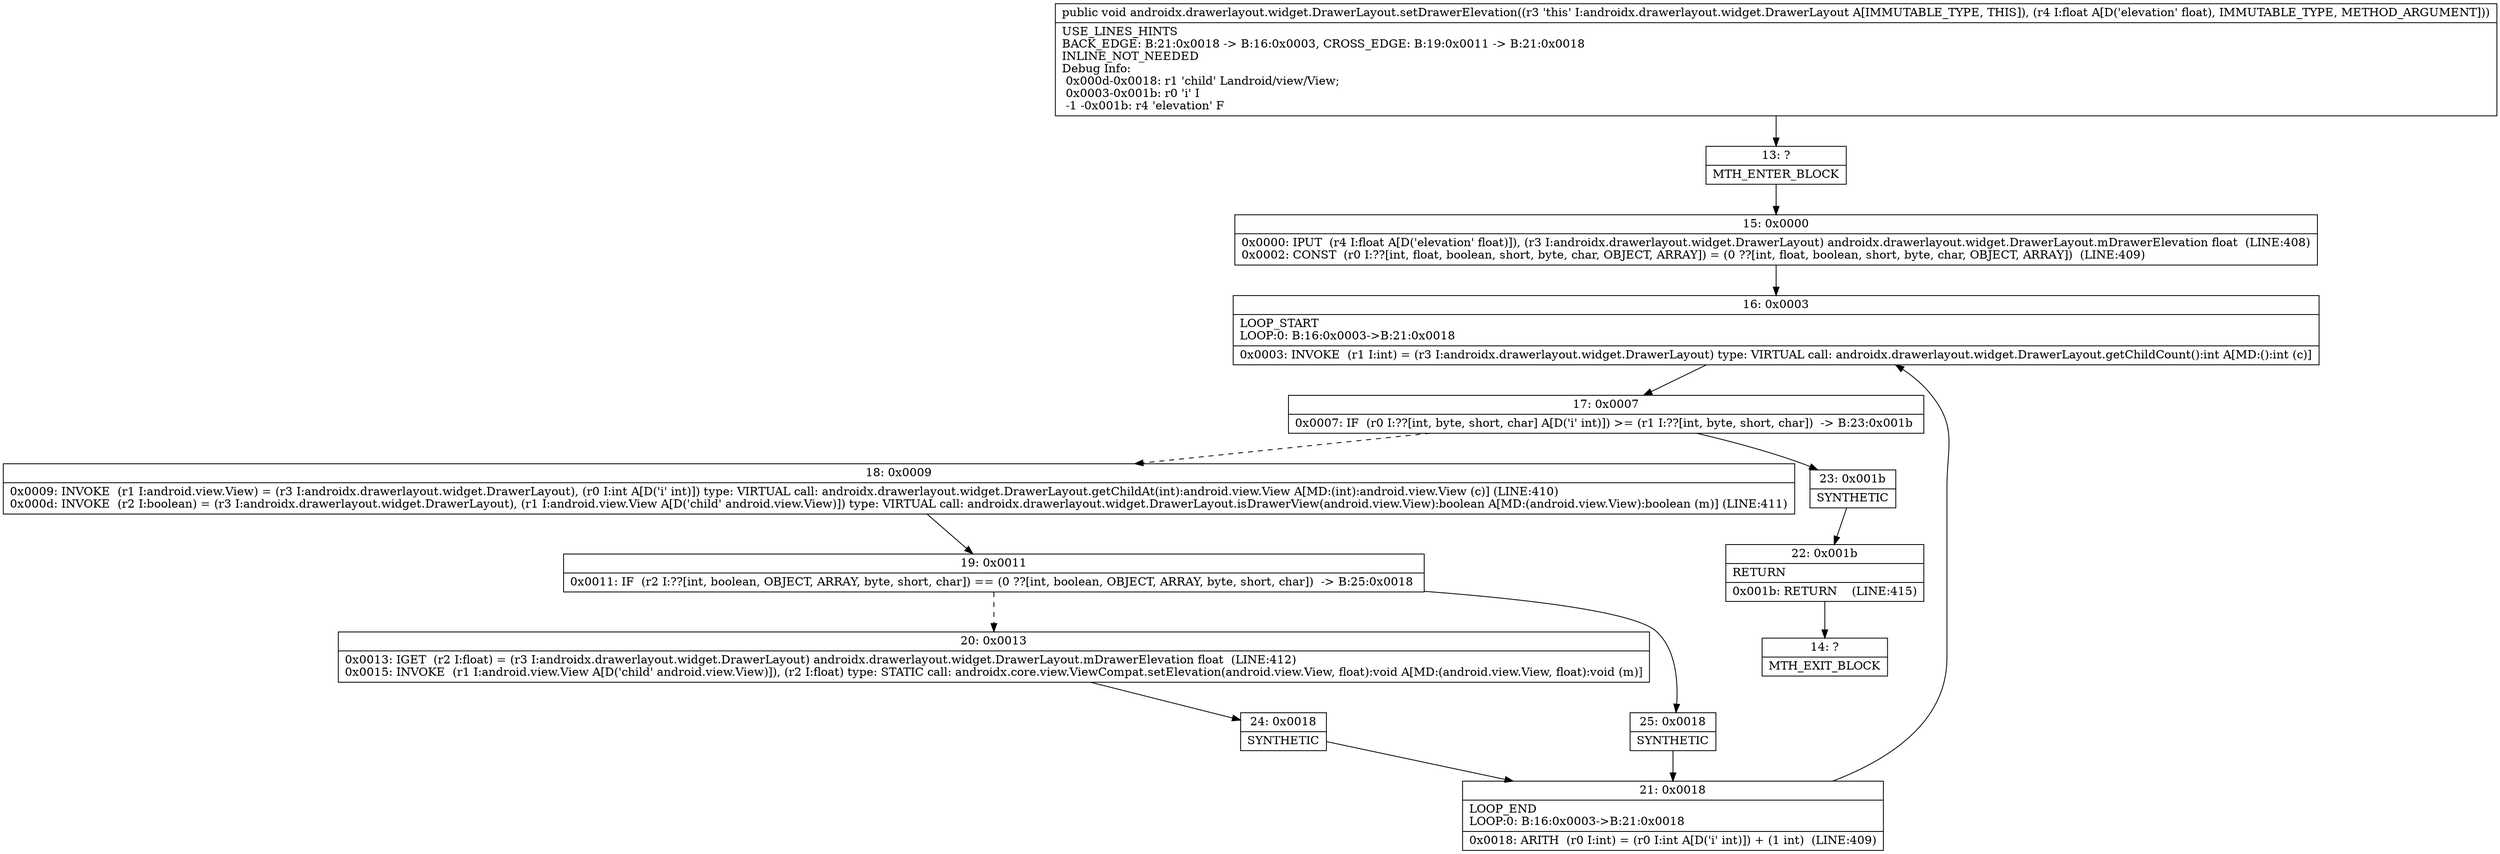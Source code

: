 digraph "CFG forandroidx.drawerlayout.widget.DrawerLayout.setDrawerElevation(F)V" {
Node_13 [shape=record,label="{13\:\ ?|MTH_ENTER_BLOCK\l}"];
Node_15 [shape=record,label="{15\:\ 0x0000|0x0000: IPUT  (r4 I:float A[D('elevation' float)]), (r3 I:androidx.drawerlayout.widget.DrawerLayout) androidx.drawerlayout.widget.DrawerLayout.mDrawerElevation float  (LINE:408)\l0x0002: CONST  (r0 I:??[int, float, boolean, short, byte, char, OBJECT, ARRAY]) = (0 ??[int, float, boolean, short, byte, char, OBJECT, ARRAY])  (LINE:409)\l}"];
Node_16 [shape=record,label="{16\:\ 0x0003|LOOP_START\lLOOP:0: B:16:0x0003\-\>B:21:0x0018\l|0x0003: INVOKE  (r1 I:int) = (r3 I:androidx.drawerlayout.widget.DrawerLayout) type: VIRTUAL call: androidx.drawerlayout.widget.DrawerLayout.getChildCount():int A[MD:():int (c)]\l}"];
Node_17 [shape=record,label="{17\:\ 0x0007|0x0007: IF  (r0 I:??[int, byte, short, char] A[D('i' int)]) \>= (r1 I:??[int, byte, short, char])  \-\> B:23:0x001b \l}"];
Node_18 [shape=record,label="{18\:\ 0x0009|0x0009: INVOKE  (r1 I:android.view.View) = (r3 I:androidx.drawerlayout.widget.DrawerLayout), (r0 I:int A[D('i' int)]) type: VIRTUAL call: androidx.drawerlayout.widget.DrawerLayout.getChildAt(int):android.view.View A[MD:(int):android.view.View (c)] (LINE:410)\l0x000d: INVOKE  (r2 I:boolean) = (r3 I:androidx.drawerlayout.widget.DrawerLayout), (r1 I:android.view.View A[D('child' android.view.View)]) type: VIRTUAL call: androidx.drawerlayout.widget.DrawerLayout.isDrawerView(android.view.View):boolean A[MD:(android.view.View):boolean (m)] (LINE:411)\l}"];
Node_19 [shape=record,label="{19\:\ 0x0011|0x0011: IF  (r2 I:??[int, boolean, OBJECT, ARRAY, byte, short, char]) == (0 ??[int, boolean, OBJECT, ARRAY, byte, short, char])  \-\> B:25:0x0018 \l}"];
Node_20 [shape=record,label="{20\:\ 0x0013|0x0013: IGET  (r2 I:float) = (r3 I:androidx.drawerlayout.widget.DrawerLayout) androidx.drawerlayout.widget.DrawerLayout.mDrawerElevation float  (LINE:412)\l0x0015: INVOKE  (r1 I:android.view.View A[D('child' android.view.View)]), (r2 I:float) type: STATIC call: androidx.core.view.ViewCompat.setElevation(android.view.View, float):void A[MD:(android.view.View, float):void (m)]\l}"];
Node_24 [shape=record,label="{24\:\ 0x0018|SYNTHETIC\l}"];
Node_21 [shape=record,label="{21\:\ 0x0018|LOOP_END\lLOOP:0: B:16:0x0003\-\>B:21:0x0018\l|0x0018: ARITH  (r0 I:int) = (r0 I:int A[D('i' int)]) + (1 int)  (LINE:409)\l}"];
Node_25 [shape=record,label="{25\:\ 0x0018|SYNTHETIC\l}"];
Node_23 [shape=record,label="{23\:\ 0x001b|SYNTHETIC\l}"];
Node_22 [shape=record,label="{22\:\ 0x001b|RETURN\l|0x001b: RETURN    (LINE:415)\l}"];
Node_14 [shape=record,label="{14\:\ ?|MTH_EXIT_BLOCK\l}"];
MethodNode[shape=record,label="{public void androidx.drawerlayout.widget.DrawerLayout.setDrawerElevation((r3 'this' I:androidx.drawerlayout.widget.DrawerLayout A[IMMUTABLE_TYPE, THIS]), (r4 I:float A[D('elevation' float), IMMUTABLE_TYPE, METHOD_ARGUMENT]))  | USE_LINES_HINTS\lBACK_EDGE: B:21:0x0018 \-\> B:16:0x0003, CROSS_EDGE: B:19:0x0011 \-\> B:21:0x0018\lINLINE_NOT_NEEDED\lDebug Info:\l  0x000d\-0x0018: r1 'child' Landroid\/view\/View;\l  0x0003\-0x001b: r0 'i' I\l  \-1 \-0x001b: r4 'elevation' F\l}"];
MethodNode -> Node_13;Node_13 -> Node_15;
Node_15 -> Node_16;
Node_16 -> Node_17;
Node_17 -> Node_18[style=dashed];
Node_17 -> Node_23;
Node_18 -> Node_19;
Node_19 -> Node_20[style=dashed];
Node_19 -> Node_25;
Node_20 -> Node_24;
Node_24 -> Node_21;
Node_21 -> Node_16;
Node_25 -> Node_21;
Node_23 -> Node_22;
Node_22 -> Node_14;
}

